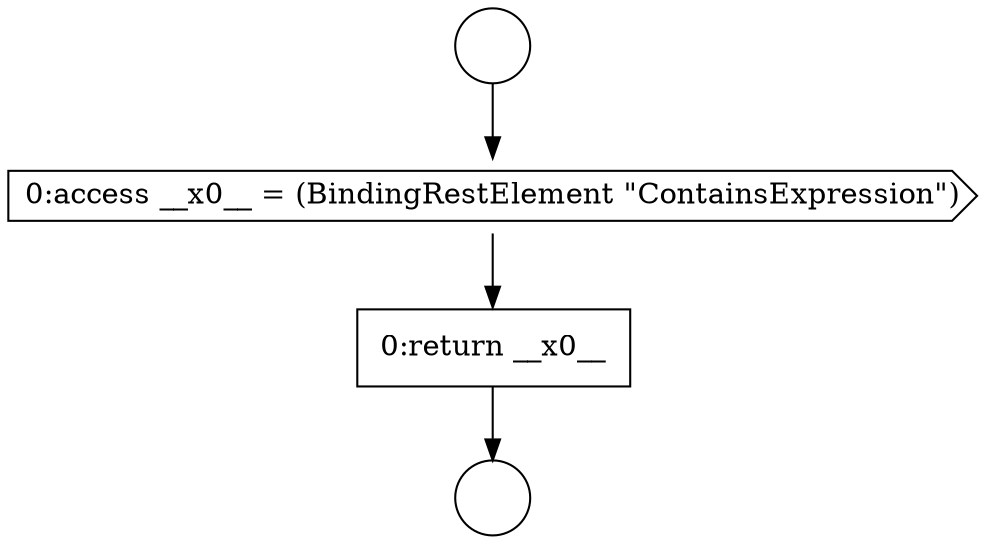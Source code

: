 digraph {
  node5758 [shape=circle label=" " color="black" fillcolor="white" style=filled]
  node5760 [shape=cds, label=<<font color="black">0:access __x0__ = (BindingRestElement &quot;ContainsExpression&quot;)</font>> color="black" fillcolor="white" style=filled]
  node5761 [shape=none, margin=0, label=<<font color="black">
    <table border="0" cellborder="1" cellspacing="0" cellpadding="10">
      <tr><td align="left">0:return __x0__</td></tr>
    </table>
  </font>> color="black" fillcolor="white" style=filled]
  node5759 [shape=circle label=" " color="black" fillcolor="white" style=filled]
  node5758 -> node5760 [ color="black"]
  node5760 -> node5761 [ color="black"]
  node5761 -> node5759 [ color="black"]
}
